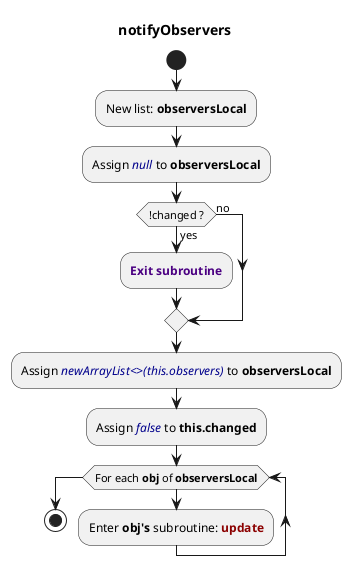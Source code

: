 @startuml
title notifyObservers
start
:New list: <b>observersLocal</b>;
:Assign <color:darkblue><i>null</i></color> to <b>observersLocal</b>;
if (!changed ?) then (yes)
:<color:INDIGO><b>Exit subroutine</b></color>;
else (no)
endif
:Assign <color:darkblue><i>newArrayList<>(this.observers)</i></color> to <b>observersLocal</b>;
:Assign <color:darkblue><i>false</i></color> to <b>this.changed</b>;
while(For each <b>obj</b> of <b>observersLocal</b>);
:Enter <b>obj's</b> subroutine: <color:darkred><b>update</b></color>;
endWhile
stop
@enduml
